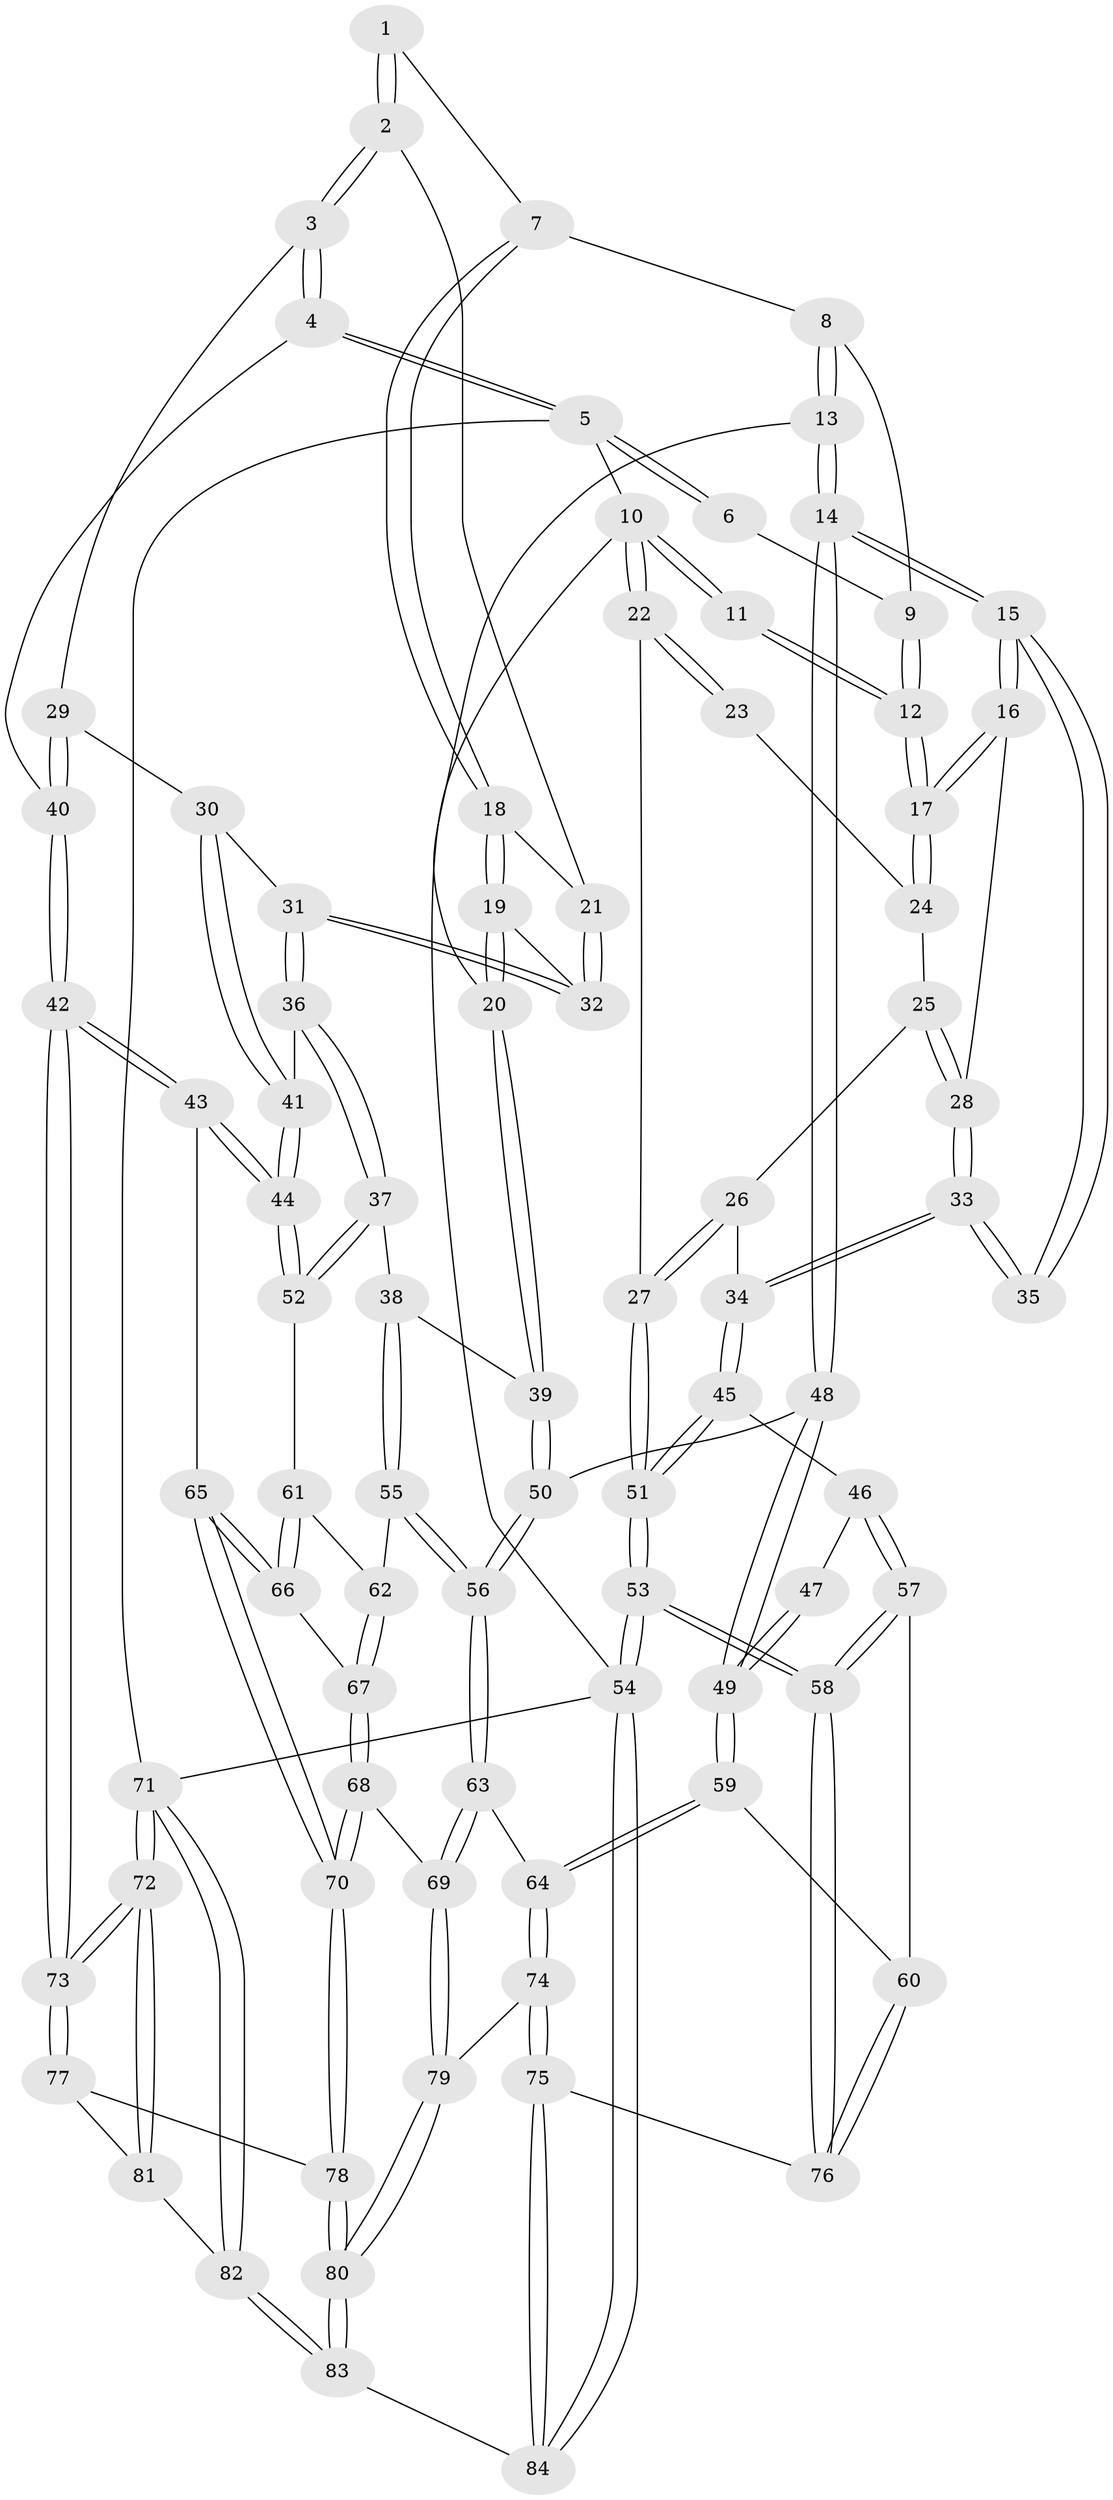 // coarse degree distribution, {4: 0.5102040816326531, 5: 0.3469387755102041, 6: 0.08163265306122448, 3: 0.061224489795918366}
// Generated by graph-tools (version 1.1) at 2025/42/03/06/25 10:42:27]
// undirected, 84 vertices, 207 edges
graph export_dot {
graph [start="1"]
  node [color=gray90,style=filled];
  1 [pos="+0.7829554553631612+0"];
  2 [pos="+0.9696042339629314+0.1479370999629749"];
  3 [pos="+1+0.16548667613224183"];
  4 [pos="+1+0.17063000578280632"];
  5 [pos="+1+0"];
  6 [pos="+0.7601531591335005+0"];
  7 [pos="+0.7410002956795791+0.06664430090244709"];
  8 [pos="+0.6338526327485167+0.11620645981960176"];
  9 [pos="+0.4127203511596475+0"];
  10 [pos="+0+0"];
  11 [pos="+0.249986496314776+0"];
  12 [pos="+0.3061864109803791+0"];
  13 [pos="+0.5850926014129877+0.2845598339155637"];
  14 [pos="+0.45463725465616056+0.2877318396720631"];
  15 [pos="+0.440179043861297+0.27320338315282494"];
  16 [pos="+0.3551849359837059+0.14543951988587525"];
  17 [pos="+0.3042403594469392+0"];
  18 [pos="+0.7615568611363854+0.20784855311355097"];
  19 [pos="+0.7093079251826727+0.2716417867017444"];
  20 [pos="+0.6607940732300366+0.30160091848973175"];
  21 [pos="+0.9138181386863309+0.1870386328264127"];
  22 [pos="+0+0.1681848668618221"];
  23 [pos="+0+0.1459829535303245"];
  24 [pos="+0.08900637772945076+0.14605557420049176"];
  25 [pos="+0.06996641717411857+0.2098421180433649"];
  26 [pos="+0.016042579326728968+0.2756763701831869"];
  27 [pos="+0+0.2819143914739386"];
  28 [pos="+0.17875041279198636+0.2900032665679292"];
  29 [pos="+0.9209271734847537+0.36212217596240004"];
  30 [pos="+0.9116516944516673+0.3627800699830112"];
  31 [pos="+0.8958121187695565+0.3530319686438001"];
  32 [pos="+0.8943989945786616+0.350296410431369"];
  33 [pos="+0.13105758003789075+0.3618107737083437"];
  34 [pos="+0.12259143881587375+0.36812716889446156"];
  35 [pos="+0.2508005832821707+0.3902296805283058"];
  36 [pos="+0.7982811626873185+0.4351706167395875"];
  37 [pos="+0.7455434057993569+0.46568439319648636"];
  38 [pos="+0.7322766478838891+0.45937596968102623"];
  39 [pos="+0.7223326457578891+0.4478230181870418"];
  40 [pos="+1+0.43615244100690287"];
  41 [pos="+0.9175028520150887+0.4497205562297605"];
  42 [pos="+1+0.6332839470817339"];
  43 [pos="+0.9693415251408626+0.6013506541058797"];
  44 [pos="+0.9640789523021329+0.5957803436810228"];
  45 [pos="+0.10609876056466833+0.42801058537607733"];
  46 [pos="+0.11791579592329847+0.4720859886513735"];
  47 [pos="+0.24749512742387977+0.42625182346459256"];
  48 [pos="+0.44154266358006256+0.41635830704782784"];
  49 [pos="+0.3217472744808577+0.5566923424524799"];
  50 [pos="+0.5347586704890753+0.5229603319714426"];
  51 [pos="+0+0.3966510560160165"];
  52 [pos="+0.7566880041506253+0.47937565530973636"];
  53 [pos="+0+0.8790484317609483"];
  54 [pos="+0+1"];
  55 [pos="+0.6468145482598672+0.5886030504385138"];
  56 [pos="+0.5694922861635343+0.6349884789956808"];
  57 [pos="+0.1291542929278969+0.5801839171905402"];
  58 [pos="+0+0.8679360976214"];
  59 [pos="+0.30808717760472587+0.5815467121122275"];
  60 [pos="+0.2972111108221353+0.58515723991277"];
  61 [pos="+0.7526364318919078+0.5821343020198037"];
  62 [pos="+0.688841986066524+0.6035094092221669"];
  63 [pos="+0.5574569068643305+0.6847744774359473"];
  64 [pos="+0.36393009029627554+0.6312314388078362"];
  65 [pos="+0.8765786494271147+0.6649877118360592"];
  66 [pos="+0.77099293204029+0.6430042705035277"];
  67 [pos="+0.7427106587747131+0.6570239185981416"];
  68 [pos="+0.679632475942888+0.7248687352768878"];
  69 [pos="+0.5751213390160104+0.7377405993174136"];
  70 [pos="+0.8192187254597171+0.7979099468759783"];
  71 [pos="+1+1"];
  72 [pos="+1+1"];
  73 [pos="+1+0.793130021531303"];
  74 [pos="+0.38036187722124987+0.8621086486400549"];
  75 [pos="+0.35705073441095436+0.8785610957975183"];
  76 [pos="+0.25091480601987753+0.8402923051374898"];
  77 [pos="+0.8746446092349567+0.871486376477233"];
  78 [pos="+0.827462694632969+0.8427924552139029"];
  79 [pos="+0.5533147051103618+0.8150112057502242"];
  80 [pos="+0.6449460957051887+0.9557473734816502"];
  81 [pos="+0.8782253815630044+0.924666602978249"];
  82 [pos="+0.7670396934199044+1"];
  83 [pos="+0.6454651486432752+1"];
  84 [pos="+0.37016799100565195+1"];
  1 -- 2;
  1 -- 2;
  1 -- 7;
  2 -- 3;
  2 -- 3;
  2 -- 21;
  3 -- 4;
  3 -- 4;
  3 -- 29;
  4 -- 5;
  4 -- 5;
  4 -- 40;
  5 -- 6;
  5 -- 6;
  5 -- 10;
  5 -- 71;
  6 -- 9;
  7 -- 8;
  7 -- 18;
  7 -- 18;
  8 -- 9;
  8 -- 13;
  8 -- 13;
  9 -- 12;
  9 -- 12;
  10 -- 11;
  10 -- 11;
  10 -- 22;
  10 -- 22;
  10 -- 54;
  11 -- 12;
  11 -- 12;
  12 -- 17;
  12 -- 17;
  13 -- 14;
  13 -- 14;
  13 -- 20;
  14 -- 15;
  14 -- 15;
  14 -- 48;
  14 -- 48;
  15 -- 16;
  15 -- 16;
  15 -- 35;
  15 -- 35;
  16 -- 17;
  16 -- 17;
  16 -- 28;
  17 -- 24;
  17 -- 24;
  18 -- 19;
  18 -- 19;
  18 -- 21;
  19 -- 20;
  19 -- 20;
  19 -- 32;
  20 -- 39;
  20 -- 39;
  21 -- 32;
  21 -- 32;
  22 -- 23;
  22 -- 23;
  22 -- 27;
  23 -- 24;
  24 -- 25;
  25 -- 26;
  25 -- 28;
  25 -- 28;
  26 -- 27;
  26 -- 27;
  26 -- 34;
  27 -- 51;
  27 -- 51;
  28 -- 33;
  28 -- 33;
  29 -- 30;
  29 -- 40;
  29 -- 40;
  30 -- 31;
  30 -- 41;
  30 -- 41;
  31 -- 32;
  31 -- 32;
  31 -- 36;
  31 -- 36;
  33 -- 34;
  33 -- 34;
  33 -- 35;
  33 -- 35;
  34 -- 45;
  34 -- 45;
  36 -- 37;
  36 -- 37;
  36 -- 41;
  37 -- 38;
  37 -- 52;
  37 -- 52;
  38 -- 39;
  38 -- 55;
  38 -- 55;
  39 -- 50;
  39 -- 50;
  40 -- 42;
  40 -- 42;
  41 -- 44;
  41 -- 44;
  42 -- 43;
  42 -- 43;
  42 -- 73;
  42 -- 73;
  43 -- 44;
  43 -- 44;
  43 -- 65;
  44 -- 52;
  44 -- 52;
  45 -- 46;
  45 -- 51;
  45 -- 51;
  46 -- 47;
  46 -- 57;
  46 -- 57;
  47 -- 49;
  47 -- 49;
  48 -- 49;
  48 -- 49;
  48 -- 50;
  49 -- 59;
  49 -- 59;
  50 -- 56;
  50 -- 56;
  51 -- 53;
  51 -- 53;
  52 -- 61;
  53 -- 54;
  53 -- 54;
  53 -- 58;
  53 -- 58;
  54 -- 84;
  54 -- 84;
  54 -- 71;
  55 -- 56;
  55 -- 56;
  55 -- 62;
  56 -- 63;
  56 -- 63;
  57 -- 58;
  57 -- 58;
  57 -- 60;
  58 -- 76;
  58 -- 76;
  59 -- 60;
  59 -- 64;
  59 -- 64;
  60 -- 76;
  60 -- 76;
  61 -- 62;
  61 -- 66;
  61 -- 66;
  62 -- 67;
  62 -- 67;
  63 -- 64;
  63 -- 69;
  63 -- 69;
  64 -- 74;
  64 -- 74;
  65 -- 66;
  65 -- 66;
  65 -- 70;
  65 -- 70;
  66 -- 67;
  67 -- 68;
  67 -- 68;
  68 -- 69;
  68 -- 70;
  68 -- 70;
  69 -- 79;
  69 -- 79;
  70 -- 78;
  70 -- 78;
  71 -- 72;
  71 -- 72;
  71 -- 82;
  71 -- 82;
  72 -- 73;
  72 -- 73;
  72 -- 81;
  72 -- 81;
  73 -- 77;
  73 -- 77;
  74 -- 75;
  74 -- 75;
  74 -- 79;
  75 -- 76;
  75 -- 84;
  75 -- 84;
  77 -- 78;
  77 -- 81;
  78 -- 80;
  78 -- 80;
  79 -- 80;
  79 -- 80;
  80 -- 83;
  80 -- 83;
  81 -- 82;
  82 -- 83;
  82 -- 83;
  83 -- 84;
}
